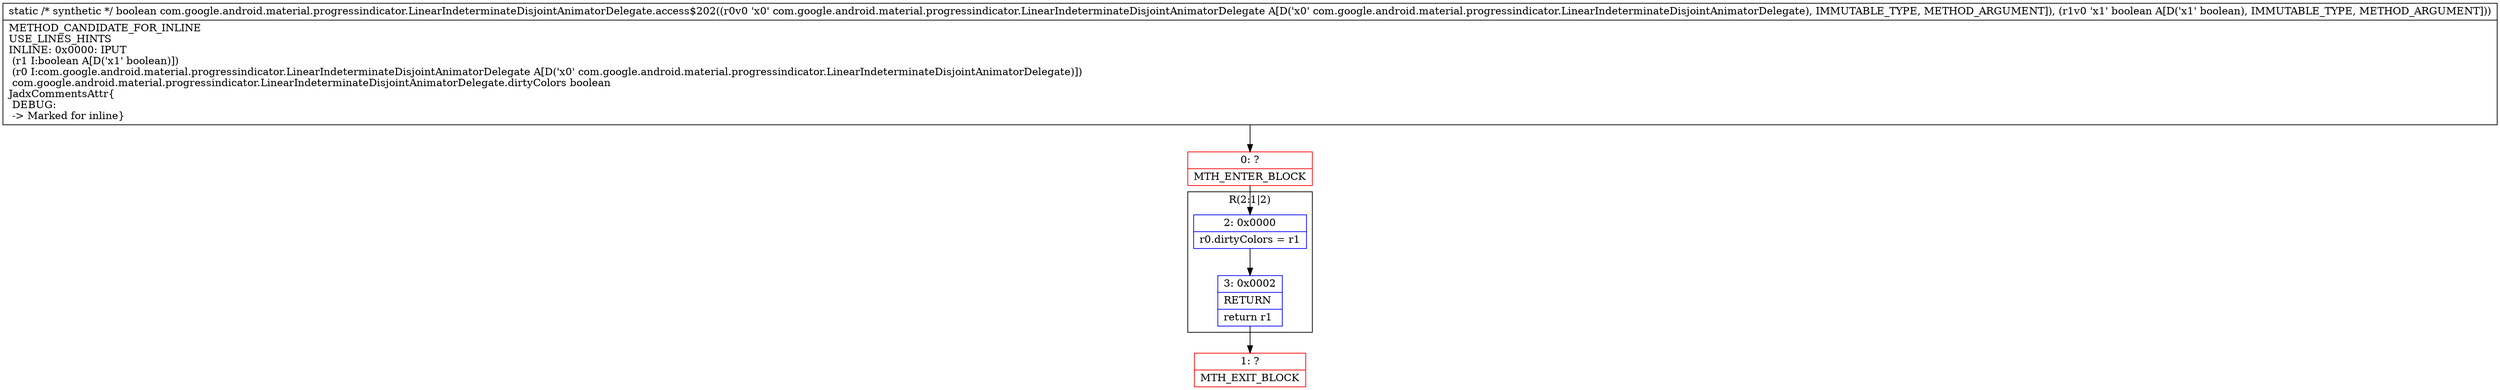 digraph "CFG forcom.google.android.material.progressindicator.LinearIndeterminateDisjointAnimatorDelegate.access$202(Lcom\/google\/android\/material\/progressindicator\/LinearIndeterminateDisjointAnimatorDelegate;Z)Z" {
subgraph cluster_Region_665912179 {
label = "R(2:1|2)";
node [shape=record,color=blue];
Node_2 [shape=record,label="{2\:\ 0x0000|r0.dirtyColors = r1\l}"];
Node_3 [shape=record,label="{3\:\ 0x0002|RETURN\l|return r1\l}"];
}
Node_0 [shape=record,color=red,label="{0\:\ ?|MTH_ENTER_BLOCK\l}"];
Node_1 [shape=record,color=red,label="{1\:\ ?|MTH_EXIT_BLOCK\l}"];
MethodNode[shape=record,label="{static \/* synthetic *\/ boolean com.google.android.material.progressindicator.LinearIndeterminateDisjointAnimatorDelegate.access$202((r0v0 'x0' com.google.android.material.progressindicator.LinearIndeterminateDisjointAnimatorDelegate A[D('x0' com.google.android.material.progressindicator.LinearIndeterminateDisjointAnimatorDelegate), IMMUTABLE_TYPE, METHOD_ARGUMENT]), (r1v0 'x1' boolean A[D('x1' boolean), IMMUTABLE_TYPE, METHOD_ARGUMENT]))  | METHOD_CANDIDATE_FOR_INLINE\lUSE_LINES_HINTS\lINLINE: 0x0000: IPUT  \l  (r1 I:boolean A[D('x1' boolean)])\l  (r0 I:com.google.android.material.progressindicator.LinearIndeterminateDisjointAnimatorDelegate A[D('x0' com.google.android.material.progressindicator.LinearIndeterminateDisjointAnimatorDelegate)])\l com.google.android.material.progressindicator.LinearIndeterminateDisjointAnimatorDelegate.dirtyColors boolean\lJadxCommentsAttr\{\l DEBUG: \l \-\> Marked for inline\}\l}"];
MethodNode -> Node_0;Node_2 -> Node_3;
Node_3 -> Node_1;
Node_0 -> Node_2;
}

